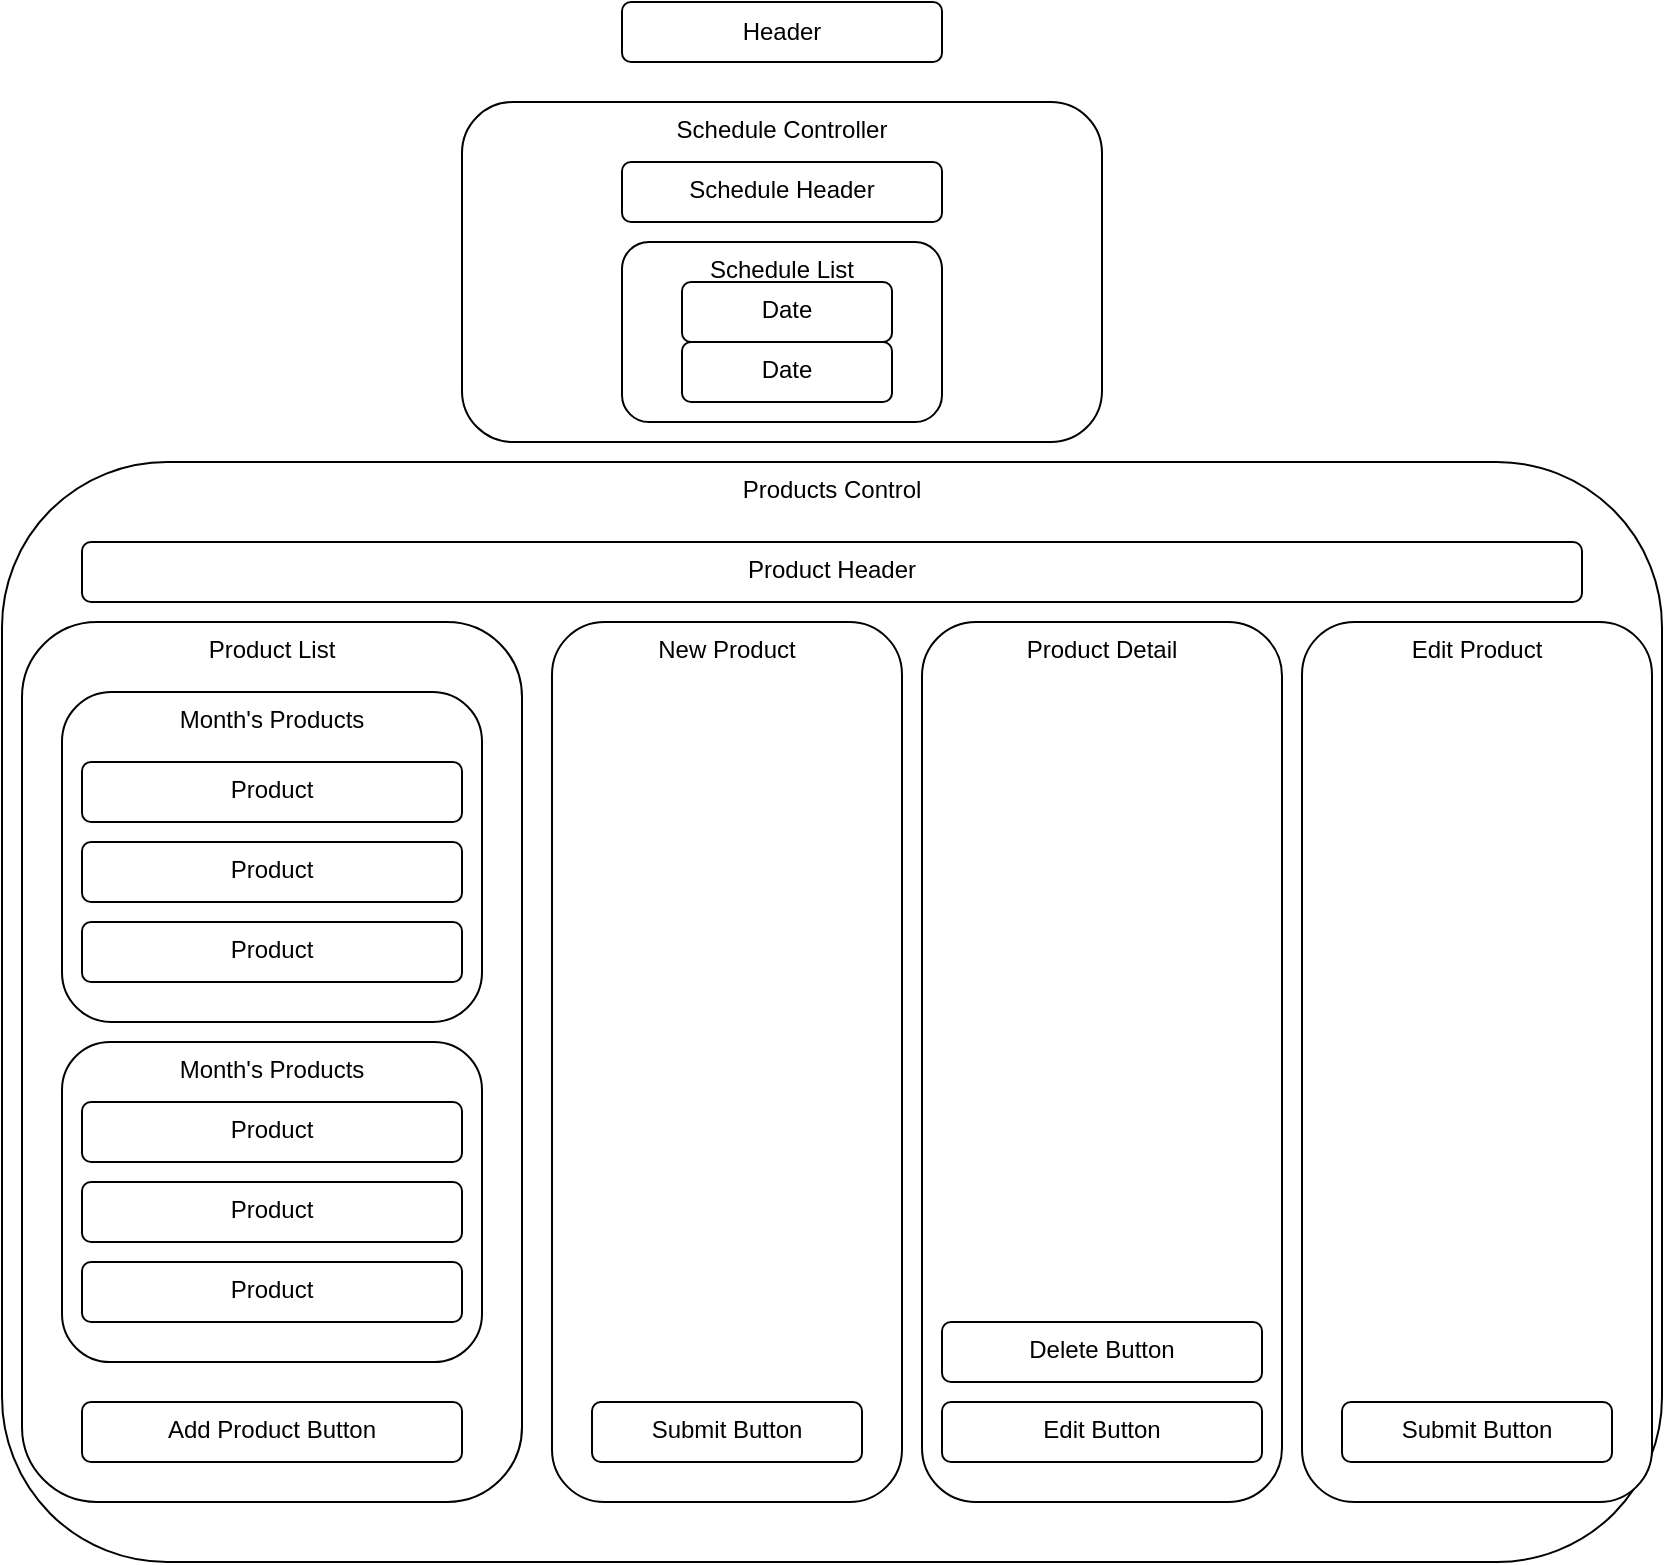 <mxfile version="14.7.7" type="github">
  <diagram id="ut6MhMl0KK6n7bzSY2bd" name="Page-1">
    <mxGraphModel dx="1154" dy="713" grid="1" gridSize="10" guides="1" tooltips="1" connect="1" arrows="1" fold="1" page="1" pageScale="1" pageWidth="850" pageHeight="1100" math="0" shadow="0">
      <root>
        <mxCell id="0" />
        <mxCell id="1" parent="0" />
        <mxCell id="ITOi9HRvO5zLatM1tq2a-1" value="Header" style="rounded=1;whiteSpace=wrap;html=1;" parent="1" vertex="1">
          <mxGeometry x="320" y="90" width="160" height="30" as="geometry" />
        </mxCell>
        <mxCell id="ITOi9HRvO5zLatM1tq2a-2" style="edgeStyle=orthogonalEdgeStyle;rounded=0;orthogonalLoop=1;jettySize=auto;html=1;exitX=0.5;exitY=1;exitDx=0;exitDy=0;" parent="1" source="ITOi9HRvO5zLatM1tq2a-1" target="ITOi9HRvO5zLatM1tq2a-1" edge="1">
          <mxGeometry relative="1" as="geometry" />
        </mxCell>
        <mxCell id="ITOi9HRvO5zLatM1tq2a-3" value="Schedule Controller" style="rounded=1;whiteSpace=wrap;html=1;verticalAlign=top;" parent="1" vertex="1">
          <mxGeometry x="240" y="140" width="320" height="170" as="geometry" />
        </mxCell>
        <mxCell id="ITOi9HRvO5zLatM1tq2a-4" value="Products Control" style="rounded=1;whiteSpace=wrap;html=1;verticalAlign=top;" parent="1" vertex="1">
          <mxGeometry x="10" y="320" width="830" height="550" as="geometry" />
        </mxCell>
        <mxCell id="ITOi9HRvO5zLatM1tq2a-5" value="Schedule Header" style="rounded=1;whiteSpace=wrap;html=1;verticalAlign=top;" parent="1" vertex="1">
          <mxGeometry x="320" y="170" width="160" height="30" as="geometry" />
        </mxCell>
        <mxCell id="ITOi9HRvO5zLatM1tq2a-6" value="Schedule List" style="rounded=1;whiteSpace=wrap;html=1;verticalAlign=top;" parent="1" vertex="1">
          <mxGeometry x="320" y="210" width="160" height="90" as="geometry" />
        </mxCell>
        <mxCell id="ITOi9HRvO5zLatM1tq2a-7" value="Product Header" style="rounded=1;whiteSpace=wrap;html=1;verticalAlign=top;" parent="1" vertex="1">
          <mxGeometry x="50" y="360" width="750" height="30" as="geometry" />
        </mxCell>
        <mxCell id="ITOi9HRvO5zLatM1tq2a-8" value="&lt;div&gt;Product List&lt;/div&gt;&lt;div&gt;&lt;br&gt;&lt;/div&gt;" style="rounded=1;whiteSpace=wrap;html=1;verticalAlign=top;" parent="1" vertex="1">
          <mxGeometry x="20" y="400" width="250" height="440" as="geometry" />
        </mxCell>
        <mxCell id="ITOi9HRvO5zLatM1tq2a-13" value="Add Product Button" style="rounded=1;whiteSpace=wrap;html=1;verticalAlign=top;" parent="1" vertex="1">
          <mxGeometry x="50" y="790" width="190" height="30" as="geometry" />
        </mxCell>
        <mxCell id="ITOi9HRvO5zLatM1tq2a-15" value="Month&#39;s Products" style="rounded=1;whiteSpace=wrap;html=1;verticalAlign=top;" parent="1" vertex="1">
          <mxGeometry x="40" y="435" width="210" height="165" as="geometry" />
        </mxCell>
        <mxCell id="ITOi9HRvO5zLatM1tq2a-11" value="Product" style="rounded=1;whiteSpace=wrap;html=1;verticalAlign=top;" parent="1" vertex="1">
          <mxGeometry x="50" y="550" width="190" height="30" as="geometry" />
        </mxCell>
        <mxCell id="ITOi9HRvO5zLatM1tq2a-10" value="Product" style="rounded=1;whiteSpace=wrap;html=1;verticalAlign=top;" parent="1" vertex="1">
          <mxGeometry x="50" y="510" width="190" height="30" as="geometry" />
        </mxCell>
        <mxCell id="ITOi9HRvO5zLatM1tq2a-9" value="Product" style="rounded=1;whiteSpace=wrap;html=1;verticalAlign=top;" parent="1" vertex="1">
          <mxGeometry x="50" y="470" width="190" height="30" as="geometry" />
        </mxCell>
        <mxCell id="ITOi9HRvO5zLatM1tq2a-16" value="Month&#39;s Products" style="rounded=1;whiteSpace=wrap;html=1;verticalAlign=top;" parent="1" vertex="1">
          <mxGeometry x="40" y="610" width="210" height="160" as="geometry" />
        </mxCell>
        <mxCell id="ITOi9HRvO5zLatM1tq2a-17" value="Product" style="rounded=1;whiteSpace=wrap;html=1;verticalAlign=top;" parent="1" vertex="1">
          <mxGeometry x="50" y="640" width="190" height="30" as="geometry" />
        </mxCell>
        <mxCell id="ITOi9HRvO5zLatM1tq2a-18" value="Product" style="rounded=1;whiteSpace=wrap;html=1;verticalAlign=top;" parent="1" vertex="1">
          <mxGeometry x="50" y="680" width="190" height="30" as="geometry" />
        </mxCell>
        <mxCell id="ITOi9HRvO5zLatM1tq2a-19" value="Product" style="rounded=1;whiteSpace=wrap;html=1;verticalAlign=top;" parent="1" vertex="1">
          <mxGeometry x="50" y="720" width="190" height="30" as="geometry" />
        </mxCell>
        <mxCell id="ITOi9HRvO5zLatM1tq2a-20" value="New Product" style="rounded=1;whiteSpace=wrap;html=1;verticalAlign=top;" parent="1" vertex="1">
          <mxGeometry x="285" y="400" width="175" height="440" as="geometry" />
        </mxCell>
        <mxCell id="ITOi9HRvO5zLatM1tq2a-21" value="Submit Button" style="rounded=1;whiteSpace=wrap;html=1;verticalAlign=top;" parent="1" vertex="1">
          <mxGeometry x="305" y="790" width="135" height="30" as="geometry" />
        </mxCell>
        <mxCell id="ITOi9HRvO5zLatM1tq2a-22" value="Product Detail" style="rounded=1;whiteSpace=wrap;html=1;verticalAlign=top;" parent="1" vertex="1">
          <mxGeometry x="470" y="400" width="180" height="440" as="geometry" />
        </mxCell>
        <mxCell id="ITOi9HRvO5zLatM1tq2a-23" value="Edit Button" style="rounded=1;whiteSpace=wrap;html=1;verticalAlign=top;" parent="1" vertex="1">
          <mxGeometry x="480" y="790" width="160" height="30" as="geometry" />
        </mxCell>
        <mxCell id="ITOi9HRvO5zLatM1tq2a-24" value="Delete Button" style="rounded=1;whiteSpace=wrap;html=1;verticalAlign=top;" parent="1" vertex="1">
          <mxGeometry x="480" y="750" width="160" height="30" as="geometry" />
        </mxCell>
        <mxCell id="qyocGgx2e84D7IZy7Mkw-1" value="Date" style="rounded=1;whiteSpace=wrap;html=1;verticalAlign=top;" parent="1" vertex="1">
          <mxGeometry x="350" y="230" width="105" height="30" as="geometry" />
        </mxCell>
        <mxCell id="qyocGgx2e84D7IZy7Mkw-2" value="Date" style="rounded=1;whiteSpace=wrap;html=1;verticalAlign=top;" parent="1" vertex="1">
          <mxGeometry x="350" y="260" width="105" height="30" as="geometry" />
        </mxCell>
        <mxCell id="gLuCfQ-Zwd36W-3CCUUg-1" value="Edit Product" style="rounded=1;whiteSpace=wrap;html=1;verticalAlign=top;" vertex="1" parent="1">
          <mxGeometry x="660" y="400" width="175" height="440" as="geometry" />
        </mxCell>
        <mxCell id="gLuCfQ-Zwd36W-3CCUUg-2" value="Submit Button" style="rounded=1;whiteSpace=wrap;html=1;verticalAlign=top;" vertex="1" parent="1">
          <mxGeometry x="680" y="790" width="135" height="30" as="geometry" />
        </mxCell>
      </root>
    </mxGraphModel>
  </diagram>
</mxfile>
